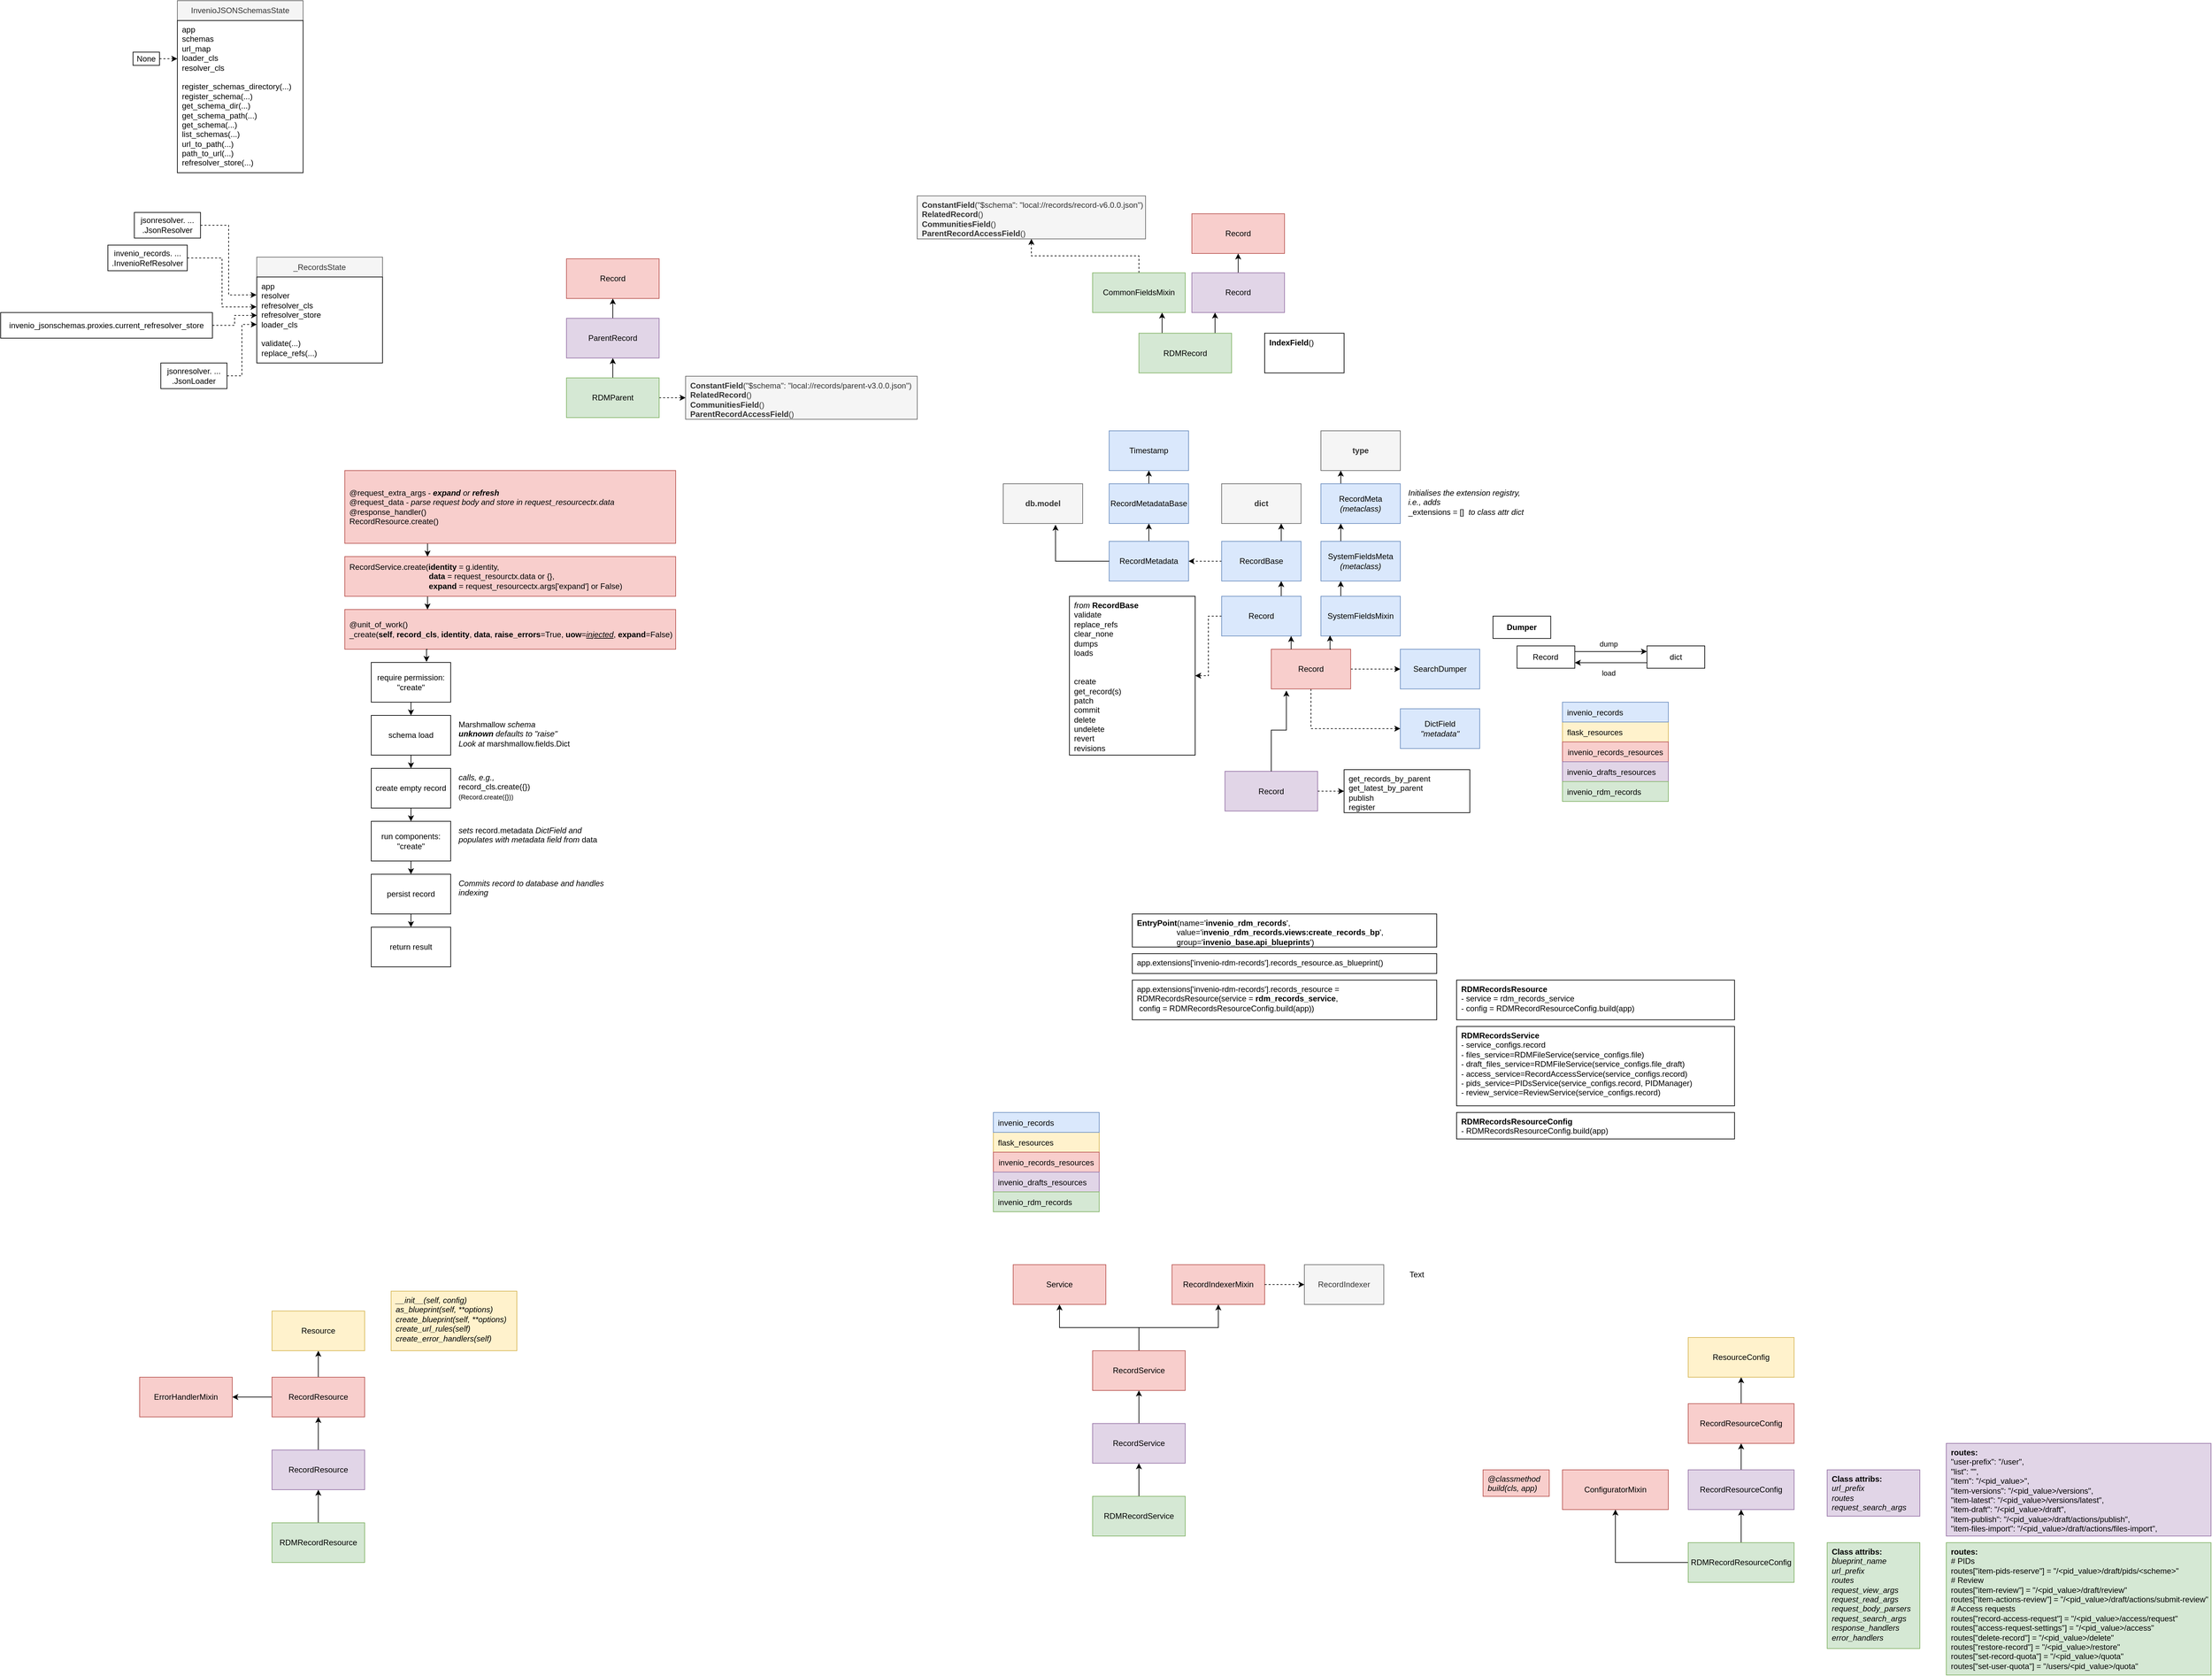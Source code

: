 <mxfile version="24.0.4" type="device">
  <diagram name="Page-1" id="ruBsqCXj2iFuVB-HsSPo">
    <mxGraphModel dx="4945" dy="3241" grid="1" gridSize="10" guides="1" tooltips="1" connect="1" arrows="1" fold="1" page="1" pageScale="1" pageWidth="1169" pageHeight="827" math="0" shadow="0">
      <root>
        <mxCell id="0" />
        <mxCell id="1" parent="0" />
        <mxCell id="KrSalvGbhymoyEG3qO1q-16" value="&lt;b&gt;EntryPoint&lt;/b&gt;(name=&#39;&lt;b&gt;invenio_rdm_records&lt;/b&gt;&#39;,&lt;div&gt;&amp;nbsp; &amp;nbsp; &amp;nbsp; &amp;nbsp; &amp;nbsp; &amp;nbsp; &amp;nbsp; &amp;nbsp; &amp;nbsp; value=&#39;i&lt;b&gt;nvenio_rdm_records.views:create_records_bp&lt;/b&gt;&#39;,&lt;/div&gt;&lt;div&gt;&amp;nbsp; &amp;nbsp; &amp;nbsp; &amp;nbsp; &amp;nbsp; &amp;nbsp; &amp;nbsp; &amp;nbsp; &amp;nbsp; group=&#39;&lt;b&gt;invenio_base.api_blueprints&lt;/b&gt;&#39;)&lt;/div&gt;" style="text;whiteSpace=wrap;html=1;strokeColor=default;spacingLeft=5;verticalAlign=top;" parent="1" vertex="1">
          <mxGeometry x="470" y="-260" width="460" height="50" as="geometry" />
        </mxCell>
        <mxCell id="KrSalvGbhymoyEG3qO1q-23" value="app.extensions[&#39;invenio-rdm-records&#39;].records_resource.as_blueprint()" style="rounded=0;whiteSpace=wrap;html=1;align=left;verticalAlign=top;spacingLeft=5;" parent="1" vertex="1">
          <mxGeometry x="470" y="-200" width="460" height="30" as="geometry" />
        </mxCell>
        <mxCell id="KrSalvGbhymoyEG3qO1q-24" value="app.extensions[&#39;invenio-rdm-records&#39;].records_resource =&lt;div&gt;RDMRecordsResource(service = &lt;b&gt;rdm_records_service&lt;/b&gt;,&lt;/div&gt;&lt;div&gt;&amp;nbsp;config =&amp;nbsp;&lt;span style=&quot;background-color: initial;&quot;&gt;RDMRecordsResourceConfig.build(app)&lt;/span&gt;&lt;span style=&quot;background-color: initial;&quot;&gt;)&lt;/span&gt;&lt;/div&gt;" style="rounded=0;whiteSpace=wrap;html=1;align=left;spacingLeft=5;verticalAlign=top;" parent="1" vertex="1">
          <mxGeometry x="470" y="-160" width="460" height="60" as="geometry" />
        </mxCell>
        <mxCell id="KrSalvGbhymoyEG3qO1q-42" value="" style="group" parent="1" vertex="1" connectable="0">
          <mxGeometry x="290" y="270" width="380" height="410" as="geometry" />
        </mxCell>
        <mxCell id="KrSalvGbhymoyEG3qO1q-32" style="edgeStyle=orthogonalEdgeStyle;rounded=0;orthogonalLoop=1;jettySize=auto;html=1;exitX=0.5;exitY=0;exitDx=0;exitDy=0;" parent="KrSalvGbhymoyEG3qO1q-42" source="KrSalvGbhymoyEG3qO1q-39" target="KrSalvGbhymoyEG3qO1q-38" edge="1">
          <mxGeometry relative="1" as="geometry" />
        </mxCell>
        <mxCell id="KrSalvGbhymoyEG3qO1q-33" style="edgeStyle=orthogonalEdgeStyle;rounded=0;orthogonalLoop=1;jettySize=auto;html=1;exitX=0.5;exitY=0;exitDx=0;exitDy=0;entryX=0.5;entryY=1;entryDx=0;entryDy=0;" parent="KrSalvGbhymoyEG3qO1q-42" source="KrSalvGbhymoyEG3qO1q-38" target="KrSalvGbhymoyEG3qO1q-37" edge="1">
          <mxGeometry relative="1" as="geometry" />
        </mxCell>
        <mxCell id="KrSalvGbhymoyEG3qO1q-35" value="Service" style="rounded=0;whiteSpace=wrap;html=1;fillColor=#f8cecc;strokeColor=#b85450;" parent="KrSalvGbhymoyEG3qO1q-42" vertex="1">
          <mxGeometry width="140" height="60" as="geometry" />
        </mxCell>
        <mxCell id="KrSalvGbhymoyEG3qO1q-40" style="edgeStyle=orthogonalEdgeStyle;rounded=0;orthogonalLoop=1;jettySize=auto;html=1;exitX=0.5;exitY=0;exitDx=0;exitDy=0;" parent="KrSalvGbhymoyEG3qO1q-42" source="KrSalvGbhymoyEG3qO1q-37" target="KrSalvGbhymoyEG3qO1q-35" edge="1">
          <mxGeometry relative="1" as="geometry" />
        </mxCell>
        <mxCell id="KrSalvGbhymoyEG3qO1q-41" style="edgeStyle=orthogonalEdgeStyle;rounded=0;orthogonalLoop=1;jettySize=auto;html=1;exitX=0.5;exitY=0;exitDx=0;exitDy=0;entryX=0.5;entryY=1;entryDx=0;entryDy=0;" parent="KrSalvGbhymoyEG3qO1q-42" source="KrSalvGbhymoyEG3qO1q-37" target="KrSalvGbhymoyEG3qO1q-31" edge="1">
          <mxGeometry relative="1" as="geometry" />
        </mxCell>
        <mxCell id="KrSalvGbhymoyEG3qO1q-37" value="RecordService" style="rounded=0;whiteSpace=wrap;html=1;fillColor=#f8cecc;strokeColor=#b85450;" parent="KrSalvGbhymoyEG3qO1q-42" vertex="1">
          <mxGeometry x="120" y="130" width="140" height="60" as="geometry" />
        </mxCell>
        <mxCell id="KrSalvGbhymoyEG3qO1q-38" value="RecordService" style="rounded=0;whiteSpace=wrap;html=1;fillColor=#e1d5e7;strokeColor=#9673a6;" parent="KrSalvGbhymoyEG3qO1q-42" vertex="1">
          <mxGeometry x="120" y="240" width="140" height="60" as="geometry" />
        </mxCell>
        <mxCell id="KrSalvGbhymoyEG3qO1q-39" value="RDMRecordService" style="rounded=0;whiteSpace=wrap;html=1;fillColor=#d5e8d4;strokeColor=#82b366;" parent="KrSalvGbhymoyEG3qO1q-42" vertex="1">
          <mxGeometry x="120" y="350" width="140" height="60" as="geometry" />
        </mxCell>
        <mxCell id="KrSalvGbhymoyEG3qO1q-31" value="RecordIndexerMixin" style="rounded=0;whiteSpace=wrap;html=1;fillColor=#f8cecc;strokeColor=#b85450;" parent="KrSalvGbhymoyEG3qO1q-42" vertex="1">
          <mxGeometry x="240" width="140" height="60" as="geometry" />
        </mxCell>
        <mxCell id="KrSalvGbhymoyEG3qO1q-43" value="&lt;b&gt;RDMRecordsService&lt;/b&gt;&lt;div&gt;&lt;div&gt;- service_configs.record&lt;/div&gt;&lt;div&gt;- files_service=RDMFileService(service_configs.file)&lt;/div&gt;&lt;div&gt;- draft_files_service=RDMFileService(service_configs.file_draft)&lt;/div&gt;&lt;div&gt;- access_service=RecordAccessService(service_configs.record)&lt;/div&gt;&lt;div&gt;- pids_service=PIDsService(service_configs.record, PIDManager)&lt;/div&gt;&lt;div&gt;- review_service=ReviewService(service_configs.record)&lt;/div&gt;&lt;/div&gt;" style="rounded=0;whiteSpace=wrap;html=1;align=left;spacingLeft=5;verticalAlign=top;" parent="1" vertex="1">
          <mxGeometry x="960" y="-90" width="420" height="120" as="geometry" />
        </mxCell>
        <mxCell id="KrSalvGbhymoyEG3qO1q-44" value="&lt;b&gt;RDMRecordsResource&lt;/b&gt;&lt;div&gt;&lt;div&gt;- service = rdm_records_service&lt;/div&gt;&lt;div&gt;- config =&amp;nbsp;RDMRecordResourceConfig.build(app)&lt;/div&gt;&lt;/div&gt;" style="rounded=0;whiteSpace=wrap;html=1;align=left;spacingLeft=5;verticalAlign=top;" parent="1" vertex="1">
          <mxGeometry x="960" y="-160" width="420" height="60" as="geometry" />
        </mxCell>
        <mxCell id="-jBN-93sKmxwoAs5CXMG-1" value="" style="group" parent="1" vertex="1" connectable="0">
          <mxGeometry x="-1030" y="340" width="340" height="380" as="geometry" />
        </mxCell>
        <mxCell id="KrSalvGbhymoyEG3qO1q-18" style="edgeStyle=orthogonalEdgeStyle;rounded=0;orthogonalLoop=1;jettySize=auto;html=1;exitX=0.5;exitY=0;exitDx=0;exitDy=0;" parent="-jBN-93sKmxwoAs5CXMG-1" source="KrSalvGbhymoyEG3qO1q-1" target="KrSalvGbhymoyEG3qO1q-3" edge="1">
          <mxGeometry relative="1" as="geometry" />
        </mxCell>
        <mxCell id="KrSalvGbhymoyEG3qO1q-19" style="edgeStyle=orthogonalEdgeStyle;rounded=0;orthogonalLoop=1;jettySize=auto;html=1;exitX=0.5;exitY=0;exitDx=0;exitDy=0;entryX=0.5;entryY=1;entryDx=0;entryDy=0;" parent="-jBN-93sKmxwoAs5CXMG-1" source="KrSalvGbhymoyEG3qO1q-3" target="KrSalvGbhymoyEG3qO1q-5" edge="1">
          <mxGeometry relative="1" as="geometry" />
        </mxCell>
        <mxCell id="KrSalvGbhymoyEG3qO1q-21" style="edgeStyle=orthogonalEdgeStyle;rounded=0;orthogonalLoop=1;jettySize=auto;html=1;exitX=0.5;exitY=0;exitDx=0;exitDy=0;entryX=0.5;entryY=1;entryDx=0;entryDy=0;" parent="-jBN-93sKmxwoAs5CXMG-1" source="KrSalvGbhymoyEG3qO1q-5" target="KrSalvGbhymoyEG3qO1q-7" edge="1">
          <mxGeometry relative="1" as="geometry" />
        </mxCell>
        <mxCell id="KrSalvGbhymoyEG3qO1q-7" value="Resource" style="rounded=0;whiteSpace=wrap;html=1;fillColor=#fff2cc;strokeColor=#d6b656;" parent="-jBN-93sKmxwoAs5CXMG-1" vertex="1">
          <mxGeometry x="200" width="140" height="60" as="geometry" />
        </mxCell>
        <mxCell id="KrSalvGbhymoyEG3qO1q-30" style="edgeStyle=orthogonalEdgeStyle;rounded=0;orthogonalLoop=1;jettySize=auto;html=1;exitX=0;exitY=0.5;exitDx=0;exitDy=0;entryX=1;entryY=0.5;entryDx=0;entryDy=0;" parent="-jBN-93sKmxwoAs5CXMG-1" source="KrSalvGbhymoyEG3qO1q-5" target="KrSalvGbhymoyEG3qO1q-8" edge="1">
          <mxGeometry relative="1" as="geometry" />
        </mxCell>
        <mxCell id="KrSalvGbhymoyEG3qO1q-5" value="RecordResource" style="rounded=0;whiteSpace=wrap;html=1;fillColor=#f8cecc;strokeColor=#b85450;" parent="-jBN-93sKmxwoAs5CXMG-1" vertex="1">
          <mxGeometry x="200" y="100" width="140" height="60" as="geometry" />
        </mxCell>
        <mxCell id="KrSalvGbhymoyEG3qO1q-3" value="RecordResource" style="rounded=0;whiteSpace=wrap;html=1;fillColor=#e1d5e7;strokeColor=#9673a6;" parent="-jBN-93sKmxwoAs5CXMG-1" vertex="1">
          <mxGeometry x="200" y="210" width="140" height="60" as="geometry" />
        </mxCell>
        <mxCell id="KrSalvGbhymoyEG3qO1q-1" value="RDMRecordResource" style="rounded=0;whiteSpace=wrap;html=1;fillColor=#d5e8d4;strokeColor=#82b366;" parent="-jBN-93sKmxwoAs5CXMG-1" vertex="1">
          <mxGeometry x="200" y="320" width="140" height="60" as="geometry" />
        </mxCell>
        <mxCell id="KrSalvGbhymoyEG3qO1q-8" value="ErrorHandlerMixin" style="rounded=0;whiteSpace=wrap;html=1;fillColor=#f8cecc;strokeColor=#b85450;" parent="-jBN-93sKmxwoAs5CXMG-1" vertex="1">
          <mxGeometry y="100" width="140" height="60" as="geometry" />
        </mxCell>
        <mxCell id="-jBN-93sKmxwoAs5CXMG-3" value="&lt;div&gt;__init__(self, config)&lt;/div&gt;as_blueprint(self, **options)&lt;div&gt;create_blueprint(self, **options)&lt;/div&gt;&lt;div&gt;create_url_rules(self)&lt;/div&gt;&lt;div&gt;create_error_handlers(self)&lt;/div&gt;&lt;div&gt;&lt;br&gt;&lt;/div&gt;" style="rounded=0;whiteSpace=wrap;html=1;align=left;verticalAlign=top;spacingLeft=5;fillColor=#fff2cc;strokeColor=#d6b656;fontStyle=2" parent="1" vertex="1">
          <mxGeometry x="-650" y="310" width="190" height="90" as="geometry" />
        </mxCell>
        <mxCell id="-jBN-93sKmxwoAs5CXMG-4" value="&lt;b&gt;RDMRecordsResourceConfig&lt;/b&gt;&lt;div&gt;-&amp;nbsp;&lt;span style=&quot;background-color: initial;&quot;&gt;RDMRecordsResourceConfig.build(app)&lt;/span&gt;&lt;/div&gt;" style="rounded=0;whiteSpace=wrap;html=1;align=left;spacingLeft=5;verticalAlign=top;" parent="1" vertex="1">
          <mxGeometry x="960" y="40" width="420" height="40" as="geometry" />
        </mxCell>
        <mxCell id="-jBN-93sKmxwoAs5CXMG-8" value="" style="group" parent="1" vertex="1" connectable="0">
          <mxGeometry x="990" y="384" width="480" height="366" as="geometry" />
        </mxCell>
        <mxCell id="KrSalvGbhymoyEG3qO1q-46" style="edgeStyle=orthogonalEdgeStyle;rounded=0;orthogonalLoop=1;jettySize=auto;html=1;exitX=0.5;exitY=0;exitDx=0;exitDy=0;" parent="-jBN-93sKmxwoAs5CXMG-8" source="KrSalvGbhymoyEG3qO1q-53" target="KrSalvGbhymoyEG3qO1q-52" edge="1">
          <mxGeometry relative="1" as="geometry" />
        </mxCell>
        <mxCell id="KrSalvGbhymoyEG3qO1q-47" style="edgeStyle=orthogonalEdgeStyle;rounded=0;orthogonalLoop=1;jettySize=auto;html=1;exitX=0.5;exitY=0;exitDx=0;exitDy=0;entryX=0.5;entryY=1;entryDx=0;entryDy=0;" parent="-jBN-93sKmxwoAs5CXMG-8" source="KrSalvGbhymoyEG3qO1q-52" target="KrSalvGbhymoyEG3qO1q-51" edge="1">
          <mxGeometry relative="1" as="geometry" />
        </mxCell>
        <mxCell id="KrSalvGbhymoyEG3qO1q-50" style="edgeStyle=orthogonalEdgeStyle;rounded=0;orthogonalLoop=1;jettySize=auto;html=1;exitX=0.5;exitY=0;exitDx=0;exitDy=0;entryX=0.5;entryY=1;entryDx=0;entryDy=0;" parent="-jBN-93sKmxwoAs5CXMG-8" source="KrSalvGbhymoyEG3qO1q-51" target="KrSalvGbhymoyEG3qO1q-54" edge="1">
          <mxGeometry relative="1" as="geometry" />
        </mxCell>
        <mxCell id="KrSalvGbhymoyEG3qO1q-51" value="RecordResourceConfig" style="rounded=0;whiteSpace=wrap;html=1;fillColor=#f8cecc;strokeColor=#b85450;container=0;" parent="-jBN-93sKmxwoAs5CXMG-8" vertex="1">
          <mxGeometry x="320" y="96" width="160" height="60" as="geometry" />
        </mxCell>
        <mxCell id="KrSalvGbhymoyEG3qO1q-52" value="RecordResourceConfig" style="rounded=0;whiteSpace=wrap;html=1;fillColor=#e1d5e7;strokeColor=#9673a6;container=0;" parent="-jBN-93sKmxwoAs5CXMG-8" vertex="1">
          <mxGeometry x="320" y="196" width="160" height="60" as="geometry" />
        </mxCell>
        <mxCell id="-jBN-93sKmxwoAs5CXMG-6" style="edgeStyle=orthogonalEdgeStyle;rounded=0;orthogonalLoop=1;jettySize=auto;html=1;exitX=0;exitY=0.5;exitDx=0;exitDy=0;entryX=0.5;entryY=1;entryDx=0;entryDy=0;" parent="-jBN-93sKmxwoAs5CXMG-8" source="KrSalvGbhymoyEG3qO1q-53" target="-jBN-93sKmxwoAs5CXMG-5" edge="1">
          <mxGeometry relative="1" as="geometry" />
        </mxCell>
        <mxCell id="KrSalvGbhymoyEG3qO1q-53" value="RDMRecordResourceConfig" style="rounded=0;whiteSpace=wrap;html=1;fillColor=#d5e8d4;strokeColor=#82b366;container=0;" parent="-jBN-93sKmxwoAs5CXMG-8" vertex="1">
          <mxGeometry x="320" y="306" width="160" height="60" as="geometry" />
        </mxCell>
        <mxCell id="KrSalvGbhymoyEG3qO1q-54" value="ResourceConfig" style="rounded=0;whiteSpace=wrap;html=1;fillColor=#fff2cc;strokeColor=#d6b656;container=0;" parent="-jBN-93sKmxwoAs5CXMG-8" vertex="1">
          <mxGeometry x="320" y="-4" width="160" height="60" as="geometry" />
        </mxCell>
        <mxCell id="-jBN-93sKmxwoAs5CXMG-5" value="ConfiguratorMixin" style="rounded=0;whiteSpace=wrap;html=1;fillColor=#f8cecc;strokeColor=#b85450;container=0;" parent="-jBN-93sKmxwoAs5CXMG-8" vertex="1">
          <mxGeometry x="130" y="196" width="160" height="60" as="geometry" />
        </mxCell>
        <mxCell id="-jBN-93sKmxwoAs5CXMG-7" value="&lt;i&gt;@classmethod&lt;/i&gt;&lt;div&gt;&lt;i&gt;build(cls, app)&lt;/i&gt;&lt;/div&gt;" style="rounded=0;whiteSpace=wrap;html=1;align=left;verticalAlign=top;spacingLeft=5;fillColor=#f8cecc;strokeColor=#b85450;" parent="-jBN-93sKmxwoAs5CXMG-8" vertex="1">
          <mxGeometry x="10" y="196" width="100" height="40" as="geometry" />
        </mxCell>
        <mxCell id="-jBN-93sKmxwoAs5CXMG-9" value="&lt;div&gt;&lt;b&gt;Class attribs:&lt;/b&gt;&lt;/div&gt;&lt;i&gt;blueprint_name&lt;/i&gt;&lt;div&gt;&lt;i&gt;url_prefix&lt;/i&gt;&lt;/div&gt;&lt;div&gt;&lt;i&gt;routes&lt;/i&gt;&lt;/div&gt;&lt;div&gt;&lt;i&gt;request_view_args&lt;/i&gt;&lt;/div&gt;&lt;div&gt;&lt;i&gt;request_read_args&lt;/i&gt;&lt;/div&gt;&lt;div&gt;&lt;i&gt;request_body_parsers&lt;/i&gt;&lt;/div&gt;&lt;div&gt;&lt;i&gt;request_search_args&lt;/i&gt;&lt;/div&gt;&lt;div&gt;&lt;i&gt;response_handlers&lt;/i&gt;&lt;/div&gt;&lt;div&gt;&lt;i&gt;error_handlers&lt;/i&gt;&lt;/div&gt;&lt;div&gt;&lt;br&gt;&lt;/div&gt;" style="rounded=0;whiteSpace=wrap;html=1;spacingLeft=5;align=left;verticalAlign=top;fillColor=#d5e8d4;strokeColor=#82b366;" parent="1" vertex="1">
          <mxGeometry x="1520" y="690" width="140" height="160" as="geometry" />
        </mxCell>
        <mxCell id="-jBN-93sKmxwoAs5CXMG-11" value="Class attribs:&lt;div&gt;&lt;span style=&quot;font-weight: normal;&quot;&gt;&lt;i&gt;url_prefix&lt;/i&gt;&lt;/span&gt;&lt;/div&gt;&lt;div&gt;&lt;span style=&quot;font-weight: normal;&quot;&gt;&lt;i&gt;routes&lt;/i&gt;&lt;/span&gt;&lt;/div&gt;&lt;div&gt;&lt;span style=&quot;font-weight: normal;&quot;&gt;&lt;i&gt;request_search_args&lt;/i&gt;&lt;/span&gt;&lt;/div&gt;&lt;div&gt;&lt;span style=&quot;font-weight: normal;&quot;&gt;&lt;i&gt;&lt;br&gt;&lt;/i&gt;&lt;/span&gt;&lt;/div&gt;" style="rounded=0;whiteSpace=wrap;html=1;fillColor=#e1d5e7;strokeColor=#9673a6;fontStyle=1;align=left;verticalAlign=top;spacingLeft=5;" parent="1" vertex="1">
          <mxGeometry x="1520" y="580" width="140" height="70" as="geometry" />
        </mxCell>
        <mxCell id="-jBN-93sKmxwoAs5CXMG-17" value="&lt;b&gt;routes:&lt;/b&gt;&lt;div&gt;&lt;div style=&quot;&quot;&gt;# PIDs&lt;/div&gt;&lt;div style=&quot;&quot;&gt;routes[&quot;item-pids-reserve&quot;] = &quot;/&amp;lt;pid_value&amp;gt;/draft/pids/&amp;lt;scheme&amp;gt;&quot;&lt;/div&gt;&lt;div style=&quot;&quot;&gt;# Review&lt;/div&gt;&lt;div style=&quot;&quot;&gt;routes[&quot;item-review&quot;] = &quot;/&amp;lt;pid_value&amp;gt;/draft/review&quot;&lt;/div&gt;&lt;div style=&quot;&quot;&gt;routes[&quot;item-actions-review&quot;] = &quot;/&amp;lt;pid_value&amp;gt;/draft/actions/submit-review&quot;&lt;/div&gt;&lt;div style=&quot;&quot;&gt;# Access requests&lt;/div&gt;&lt;div style=&quot;&quot;&gt;routes[&quot;record-access-request&quot;] = &quot;/&amp;lt;pid_value&amp;gt;/access/request&quot;&lt;/div&gt;&lt;div style=&quot;&quot;&gt;routes[&quot;access-request-settings&quot;] = &quot;/&amp;lt;pid_value&amp;gt;/access&quot;&lt;/div&gt;&lt;div style=&quot;&quot;&gt;routes[&quot;delete-record&quot;] = &quot;/&amp;lt;pid_value&amp;gt;/delete&quot;&lt;/div&gt;&lt;div style=&quot;&quot;&gt;routes[&quot;restore-record&quot;] = &quot;/&amp;lt;pid_value&amp;gt;/restore&quot;&lt;/div&gt;&lt;div style=&quot;&quot;&gt;routes[&quot;set-record-quota&quot;] = &quot;/&amp;lt;pid_value&amp;gt;/quota&quot;&lt;/div&gt;&lt;div style=&quot;&quot;&gt;routes[&quot;set-user-quota&quot;] = &quot;/users/&amp;lt;pid_value&amp;gt;/quota&quot;&lt;/div&gt;&lt;/div&gt;" style="rounded=0;whiteSpace=wrap;html=1;spacingLeft=5;align=left;verticalAlign=top;fillColor=#d5e8d4;strokeColor=#82b366;" parent="1" vertex="1">
          <mxGeometry x="1700" y="690" width="400" height="200" as="geometry" />
        </mxCell>
        <mxCell id="-jBN-93sKmxwoAs5CXMG-18" value="&lt;b&gt;routes:&lt;/b&gt;&lt;div&gt;&lt;div style=&quot;&quot;&gt;&lt;div&gt;&quot;user-prefix&quot;: &quot;/user&quot;,&lt;/div&gt;&lt;div&gt;&quot;list&quot;: &quot;&quot;,&lt;/div&gt;&lt;div&gt;&quot;item&quot;: &quot;/&amp;lt;pid_value&amp;gt;&quot;,&lt;/div&gt;&lt;div&gt;&quot;item-versions&quot;: &quot;/&amp;lt;pid_value&amp;gt;/versions&quot;,&lt;/div&gt;&lt;div&gt;&quot;item-latest&quot;: &quot;/&amp;lt;pid_value&amp;gt;/versions/latest&quot;,&lt;/div&gt;&lt;div&gt;&quot;item-draft&quot;: &quot;/&amp;lt;pid_value&amp;gt;/draft&quot;,&lt;/div&gt;&lt;div&gt;&quot;item-publish&quot;: &quot;/&amp;lt;pid_value&amp;gt;/draft/actions/publish&quot;,&lt;/div&gt;&lt;div&gt;&quot;item-files-import&quot;: &quot;/&amp;lt;pid_value&amp;gt;/draft/actions/files-import&quot;,&lt;/div&gt;&lt;/div&gt;&lt;/div&gt;" style="rounded=0;whiteSpace=wrap;html=1;spacingLeft=5;align=left;verticalAlign=top;fillColor=#e1d5e7;strokeColor=#9673a6;" parent="1" vertex="1">
          <mxGeometry x="1700" y="540" width="400" height="140" as="geometry" />
        </mxCell>
        <mxCell id="a9jqt1UH-s4TnoD5bsMO-1" value="&lt;div&gt;@unit_of_work()&lt;/div&gt;_create(&lt;b&gt;self&lt;/b&gt;, &lt;b&gt;record_cls&lt;/b&gt;, &lt;b&gt;identity&lt;/b&gt;, &lt;b&gt;data&lt;/b&gt;, &lt;b&gt;raise_errors&lt;/b&gt;=True, &lt;b&gt;uow&lt;/b&gt;=&lt;i&gt;&lt;u&gt;injected&lt;/u&gt;&lt;/i&gt;, &lt;b&gt;expand&lt;/b&gt;=False)" style="rounded=0;whiteSpace=wrap;html=1;align=left;spacingLeft=5;fillColor=#f8cecc;strokeColor=#b85450;" parent="1" vertex="1">
          <mxGeometry x="-720" y="-720" width="500" height="60" as="geometry" />
        </mxCell>
        <mxCell id="a9jqt1UH-s4TnoD5bsMO-8" style="edgeStyle=orthogonalEdgeStyle;rounded=0;orthogonalLoop=1;jettySize=auto;html=1;exitX=0.5;exitY=1;exitDx=0;exitDy=0;entryX=0.5;entryY=0;entryDx=0;entryDy=0;" parent="1" source="a9jqt1UH-s4TnoD5bsMO-2" target="a9jqt1UH-s4TnoD5bsMO-3" edge="1">
          <mxGeometry relative="1" as="geometry" />
        </mxCell>
        <mxCell id="a9jqt1UH-s4TnoD5bsMO-2" value="require permission:&lt;div&gt;&quot;create&quot;&lt;/div&gt;" style="rounded=0;whiteSpace=wrap;html=1;" parent="1" vertex="1">
          <mxGeometry x="-680" y="-640" width="120" height="60" as="geometry" />
        </mxCell>
        <mxCell id="a9jqt1UH-s4TnoD5bsMO-9" style="edgeStyle=orthogonalEdgeStyle;rounded=0;orthogonalLoop=1;jettySize=auto;html=1;exitX=0.5;exitY=1;exitDx=0;exitDy=0;entryX=0.5;entryY=0;entryDx=0;entryDy=0;" parent="1" source="a9jqt1UH-s4TnoD5bsMO-3" target="a9jqt1UH-s4TnoD5bsMO-4" edge="1">
          <mxGeometry relative="1" as="geometry" />
        </mxCell>
        <mxCell id="a9jqt1UH-s4TnoD5bsMO-3" value="schema load" style="rounded=0;whiteSpace=wrap;html=1;" parent="1" vertex="1">
          <mxGeometry x="-680" y="-560" width="120" height="60" as="geometry" />
        </mxCell>
        <mxCell id="a9jqt1UH-s4TnoD5bsMO-10" style="edgeStyle=orthogonalEdgeStyle;rounded=0;orthogonalLoop=1;jettySize=auto;html=1;exitX=0.5;exitY=1;exitDx=0;exitDy=0;entryX=0.5;entryY=0;entryDx=0;entryDy=0;" parent="1" source="a9jqt1UH-s4TnoD5bsMO-4" target="a9jqt1UH-s4TnoD5bsMO-5" edge="1">
          <mxGeometry relative="1" as="geometry" />
        </mxCell>
        <mxCell id="a9jqt1UH-s4TnoD5bsMO-4" value="create empty record" style="rounded=0;whiteSpace=wrap;html=1;" parent="1" vertex="1">
          <mxGeometry x="-680" y="-480" width="120" height="60" as="geometry" />
        </mxCell>
        <mxCell id="a9jqt1UH-s4TnoD5bsMO-11" style="edgeStyle=orthogonalEdgeStyle;rounded=0;orthogonalLoop=1;jettySize=auto;html=1;exitX=0.5;exitY=1;exitDx=0;exitDy=0;entryX=0.5;entryY=0;entryDx=0;entryDy=0;" parent="1" source="a9jqt1UH-s4TnoD5bsMO-5" target="a9jqt1UH-s4TnoD5bsMO-6" edge="1">
          <mxGeometry relative="1" as="geometry" />
        </mxCell>
        <mxCell id="a9jqt1UH-s4TnoD5bsMO-5" value="run components:&lt;div&gt;&quot;create&quot;&lt;/div&gt;" style="rounded=0;whiteSpace=wrap;html=1;" parent="1" vertex="1">
          <mxGeometry x="-680" y="-400" width="120" height="60" as="geometry" />
        </mxCell>
        <mxCell id="a9jqt1UH-s4TnoD5bsMO-12" style="edgeStyle=orthogonalEdgeStyle;rounded=0;orthogonalLoop=1;jettySize=auto;html=1;exitX=0.5;exitY=1;exitDx=0;exitDy=0;entryX=0.5;entryY=0;entryDx=0;entryDy=0;" parent="1" source="a9jqt1UH-s4TnoD5bsMO-6" target="a9jqt1UH-s4TnoD5bsMO-7" edge="1">
          <mxGeometry relative="1" as="geometry" />
        </mxCell>
        <mxCell id="a9jqt1UH-s4TnoD5bsMO-6" value="persist record" style="rounded=0;whiteSpace=wrap;html=1;" parent="1" vertex="1">
          <mxGeometry x="-680" y="-320" width="120" height="60" as="geometry" />
        </mxCell>
        <mxCell id="a9jqt1UH-s4TnoD5bsMO-7" value="return result" style="rounded=0;whiteSpace=wrap;html=1;" parent="1" vertex="1">
          <mxGeometry x="-680" y="-240" width="120" height="60" as="geometry" />
        </mxCell>
        <mxCell id="a9jqt1UH-s4TnoD5bsMO-16" value="" style="group" parent="1" vertex="1" connectable="0">
          <mxGeometry x="260" y="40" width="160" height="150" as="geometry" />
        </mxCell>
        <mxCell id="KrSalvGbhymoyEG3qO1q-14" value="flask_resources" style="group;fillColor=#fff2cc;strokeColor=#d6b656;container=0;verticalAlign=middle;align=left;spacingLeft=5;" parent="a9jqt1UH-s4TnoD5bsMO-16" vertex="1" connectable="0">
          <mxGeometry y="30" width="160" height="30" as="geometry" />
        </mxCell>
        <mxCell id="KrSalvGbhymoyEG3qO1q-26" value="invenio_records_resources" style="group;fillColor=#f8cecc;strokeColor=#b85450;container=0;verticalAlign=middle;align=left;spacingLeft=6;" parent="a9jqt1UH-s4TnoD5bsMO-16" vertex="1" connectable="0">
          <mxGeometry y="60" width="160" height="30" as="geometry" />
        </mxCell>
        <mxCell id="KrSalvGbhymoyEG3qO1q-27" value="invenio_drafts_resources" style="group;fillColor=#e1d5e7;strokeColor=#9673a6;container=0;verticalAlign=middle;align=left;spacingLeft=5;" parent="a9jqt1UH-s4TnoD5bsMO-16" vertex="1" connectable="0">
          <mxGeometry y="90" width="160" height="30" as="geometry" />
        </mxCell>
        <mxCell id="KrSalvGbhymoyEG3qO1q-28" value="invenio_rdm_records" style="group;fillColor=#d5e8d4;strokeColor=#82b366;container=0;verticalAlign=middle;align=left;spacingLeft=5;" parent="a9jqt1UH-s4TnoD5bsMO-16" vertex="1" connectable="0">
          <mxGeometry y="120" width="160" height="30" as="geometry" />
        </mxCell>
        <mxCell id="a9jqt1UH-s4TnoD5bsMO-15" value="invenio_records" style="group;fillColor=#dae8fc;strokeColor=#6c8ebf;container=0;verticalAlign=middle;align=left;spacingLeft=5;" parent="a9jqt1UH-s4TnoD5bsMO-16" vertex="1" connectable="0">
          <mxGeometry width="160" height="30" as="geometry" />
        </mxCell>
        <mxCell id="a9jqt1UH-s4TnoD5bsMO-45" value="&lt;i&gt;sets &lt;/i&gt;record.metadata &lt;i&gt;DictField and populates with metadata field from &lt;/i&gt;data" style="text;html=1;align=left;verticalAlign=top;whiteSpace=wrap;rounded=0;" parent="1" vertex="1">
          <mxGeometry x="-550" y="-400" width="230" height="50" as="geometry" />
        </mxCell>
        <mxCell id="a9jqt1UH-s4TnoD5bsMO-47" value="&lt;i&gt;calls, e.g.,&lt;/i&gt;&lt;div&gt;record_cls.create({})&lt;br&gt;&lt;div&gt;&lt;font style=&quot;font-size: 10px;&quot;&gt;(Record.create({}))&lt;/font&gt;&lt;/div&gt;&lt;/div&gt;" style="text;html=1;align=left;verticalAlign=top;whiteSpace=wrap;rounded=0;" parent="1" vertex="1">
          <mxGeometry x="-550" y="-480" width="120" height="50" as="geometry" />
        </mxCell>
        <mxCell id="8ZHFfOBYOKetvErNQKxV-10" style="edgeStyle=orthogonalEdgeStyle;rounded=0;orthogonalLoop=1;jettySize=auto;html=1;exitX=0.25;exitY=1;exitDx=0;exitDy=0;entryX=0.25;entryY=0;entryDx=0;entryDy=0;" parent="1" source="8ZHFfOBYOKetvErNQKxV-9" target="a9jqt1UH-s4TnoD5bsMO-1" edge="1">
          <mxGeometry relative="1" as="geometry" />
        </mxCell>
        <mxCell id="8ZHFfOBYOKetvErNQKxV-9" value="&lt;div&gt;&lt;span style=&quot;background-color: initial;&quot;&gt;RecordService.create(&lt;/span&gt;&lt;b style=&quot;background-color: initial;&quot;&gt;identity&amp;nbsp;&lt;/b&gt;&lt;span style=&quot;background-color: initial;&quot;&gt;= g.identity&lt;/span&gt;&lt;span style=&quot;background-color: initial;&quot;&gt;,&amp;nbsp;&lt;/span&gt;&lt;/div&gt;&lt;div&gt;&lt;b style=&quot;background-color: initial;&quot;&gt;&amp;nbsp; &amp;nbsp; &amp;nbsp; &amp;nbsp; &amp;nbsp; &amp;nbsp; &amp;nbsp; &amp;nbsp; &amp;nbsp; &amp;nbsp; &amp;nbsp; &amp;nbsp; &amp;nbsp; &amp;nbsp; &amp;nbsp; &amp;nbsp; &amp;nbsp; &amp;nbsp; data&lt;/b&gt;&lt;span style=&quot;background-color: initial;&quot;&gt;&amp;nbsp;= request_resourctx.data or {}&lt;/span&gt;&lt;span style=&quot;background-color: initial;&quot;&gt;,&lt;/span&gt;&lt;/div&gt;&lt;div&gt;&lt;span style=&quot;background-color: initial;&quot;&gt;&amp;nbsp; &amp;nbsp; &amp;nbsp; &amp;nbsp; &amp;nbsp; &amp;nbsp; &amp;nbsp; &amp;nbsp; &amp;nbsp; &amp;nbsp; &amp;nbsp; &amp;nbsp; &amp;nbsp; &amp;nbsp; &amp;nbsp; &amp;nbsp; &amp;nbsp; &amp;nbsp; &lt;/span&gt;&lt;b style=&quot;background-color: initial;&quot;&gt;expand&amp;nbsp;&lt;/b&gt;&lt;span style=&quot;background-color: initial;&quot;&gt;= request_resourcectx.args[&#39;expand&#39;] or False)&lt;/span&gt;&lt;br&gt;&lt;/div&gt;" style="rounded=0;whiteSpace=wrap;html=1;align=left;spacingLeft=5;fillColor=#f8cecc;strokeColor=#b85450;" parent="1" vertex="1">
          <mxGeometry x="-720" y="-800" width="500" height="60" as="geometry" />
        </mxCell>
        <mxCell id="8ZHFfOBYOKetvErNQKxV-13" style="edgeStyle=orthogonalEdgeStyle;rounded=0;orthogonalLoop=1;jettySize=auto;html=1;exitX=0.25;exitY=1;exitDx=0;exitDy=0;entryX=0.696;entryY=-0.014;entryDx=0;entryDy=0;entryPerimeter=0;" parent="1" source="a9jqt1UH-s4TnoD5bsMO-1" target="a9jqt1UH-s4TnoD5bsMO-2" edge="1">
          <mxGeometry relative="1" as="geometry" />
        </mxCell>
        <mxCell id="8ZHFfOBYOKetvErNQKxV-15" style="edgeStyle=orthogonalEdgeStyle;rounded=0;orthogonalLoop=1;jettySize=auto;html=1;exitX=0.25;exitY=1;exitDx=0;exitDy=0;entryX=0.25;entryY=0;entryDx=0;entryDy=0;" parent="1" source="8ZHFfOBYOKetvErNQKxV-14" target="8ZHFfOBYOKetvErNQKxV-9" edge="1">
          <mxGeometry relative="1" as="geometry" />
        </mxCell>
        <mxCell id="8ZHFfOBYOKetvErNQKxV-14" value="&lt;div&gt;&lt;div&gt;@request_extra_args - &lt;i&gt;&lt;b&gt;expand &lt;/b&gt;or&amp;nbsp;&lt;b&gt;refresh&lt;/b&gt;&lt;/i&gt;&lt;/div&gt;&lt;div&gt;@request_data - &lt;i&gt;parse request body and store in request_resourcectx.data&lt;/i&gt;&lt;/div&gt;&lt;div&gt;@response_handler()&lt;/div&gt;&lt;/div&gt;RecordResource.create()&lt;div&gt;&lt;/div&gt;" style="rounded=0;whiteSpace=wrap;html=1;align=left;spacingLeft=5;fillColor=#f8cecc;strokeColor=#b85450;" parent="1" vertex="1">
          <mxGeometry x="-720" y="-930" width="500" height="110" as="geometry" />
        </mxCell>
        <mxCell id="8ZHFfOBYOKetvErNQKxV-16" value="Marshmallow &lt;i&gt;schema&lt;/i&gt;&lt;div&gt;&lt;i&gt;&lt;b&gt;unknown&lt;/b&gt;&amp;nbsp;defaults to &quot;raise&quot;&lt;/i&gt;&lt;/div&gt;&lt;div&gt;&lt;i&gt;Look at &lt;/i&gt;marshmallow.fields.Dict&lt;/div&gt;" style="text;html=1;align=left;verticalAlign=top;whiteSpace=wrap;rounded=0;" parent="1" vertex="1">
          <mxGeometry x="-550" y="-560" width="190" height="50" as="geometry" />
        </mxCell>
        <mxCell id="8ZHFfOBYOKetvErNQKxV-18" value="&lt;i&gt;Commits record to database and handles indexing&lt;/i&gt;" style="text;html=1;align=left;verticalAlign=top;whiteSpace=wrap;rounded=0;" parent="1" vertex="1">
          <mxGeometry x="-550" y="-320" width="230" height="60" as="geometry" />
        </mxCell>
        <mxCell id="8ZHFfOBYOKetvErNQKxV-20" value="RecordIndexer" style="rounded=0;whiteSpace=wrap;html=1;fillColor=#f5f5f5;fontColor=#333333;strokeColor=#666666;" parent="1" vertex="1">
          <mxGeometry x="730" y="270" width="120" height="60" as="geometry" />
        </mxCell>
        <mxCell id="8ZHFfOBYOKetvErNQKxV-21" style="edgeStyle=orthogonalEdgeStyle;rounded=0;orthogonalLoop=1;jettySize=auto;html=1;dashed=1;" parent="1" source="KrSalvGbhymoyEG3qO1q-31" target="8ZHFfOBYOKetvErNQKxV-20" edge="1">
          <mxGeometry relative="1" as="geometry" />
        </mxCell>
        <mxCell id="8ZHFfOBYOKetvErNQKxV-22" value="Text" style="text;html=1;align=center;verticalAlign=middle;whiteSpace=wrap;rounded=0;" parent="1" vertex="1">
          <mxGeometry x="870" y="270" width="60" height="30" as="geometry" />
        </mxCell>
        <mxCell id="jWX_p4Ce5oHL8a5giEOX-15" style="edgeStyle=orthogonalEdgeStyle;rounded=0;orthogonalLoop=1;jettySize=auto;html=1;exitX=0.25;exitY=0;exitDx=0;exitDy=0;entryX=0.75;entryY=1;entryDx=0;entryDy=0;" parent="1" source="jWX_p4Ce5oHL8a5giEOX-11" target="jWX_p4Ce5oHL8a5giEOX-12" edge="1">
          <mxGeometry relative="1" as="geometry" />
        </mxCell>
        <mxCell id="jWX_p4Ce5oHL8a5giEOX-16" style="edgeStyle=orthogonalEdgeStyle;rounded=0;orthogonalLoop=1;jettySize=auto;html=1;exitX=0.75;exitY=0;exitDx=0;exitDy=0;entryX=0.25;entryY=1;entryDx=0;entryDy=0;" parent="1" source="jWX_p4Ce5oHL8a5giEOX-11" target="jWX_p4Ce5oHL8a5giEOX-13" edge="1">
          <mxGeometry relative="1" as="geometry" />
        </mxCell>
        <mxCell id="jWX_p4Ce5oHL8a5giEOX-11" value="RDMRecord" style="rounded=0;whiteSpace=wrap;html=1;fillColor=#d5e8d4;strokeColor=#82b366;" parent="1" vertex="1">
          <mxGeometry x="480" y="-1137.5" width="140" height="60" as="geometry" />
        </mxCell>
        <mxCell id="jWX_p4Ce5oHL8a5giEOX-28" style="edgeStyle=orthogonalEdgeStyle;rounded=0;orthogonalLoop=1;jettySize=auto;html=1;dashed=1;" parent="1" source="jWX_p4Ce5oHL8a5giEOX-12" target="jWX_p4Ce5oHL8a5giEOX-27" edge="1">
          <mxGeometry relative="1" as="geometry" />
        </mxCell>
        <mxCell id="jWX_p4Ce5oHL8a5giEOX-12" value="CommonFieldsMixin" style="rounded=0;whiteSpace=wrap;html=1;fillColor=#d5e8d4;strokeColor=#82b366;" parent="1" vertex="1">
          <mxGeometry x="410" y="-1228.75" width="140" height="60" as="geometry" />
        </mxCell>
        <mxCell id="jWX_p4Ce5oHL8a5giEOX-17" style="edgeStyle=orthogonalEdgeStyle;rounded=0;orthogonalLoop=1;jettySize=auto;html=1;exitX=0.5;exitY=0;exitDx=0;exitDy=0;entryX=0.5;entryY=1;entryDx=0;entryDy=0;" parent="1" source="jWX_p4Ce5oHL8a5giEOX-13" target="jWX_p4Ce5oHL8a5giEOX-14" edge="1">
          <mxGeometry relative="1" as="geometry" />
        </mxCell>
        <mxCell id="jWX_p4Ce5oHL8a5giEOX-13" value="Record" style="rounded=0;whiteSpace=wrap;html=1;fillColor=#e1d5e7;strokeColor=#9673a6;" parent="1" vertex="1">
          <mxGeometry x="560" y="-1228.75" width="140" height="60" as="geometry" />
        </mxCell>
        <mxCell id="jWX_p4Ce5oHL8a5giEOX-14" value="Record" style="rounded=0;whiteSpace=wrap;html=1;fillColor=#f8cecc;strokeColor=#b85450;" parent="1" vertex="1">
          <mxGeometry x="560" y="-1318" width="140" height="60" as="geometry" />
        </mxCell>
        <mxCell id="jWX_p4Ce5oHL8a5giEOX-18" value="&lt;b&gt;IndexField&lt;/b&gt;()&lt;div&gt;&lt;br&gt;&lt;/div&gt;" style="rounded=0;whiteSpace=wrap;html=1;align=left;verticalAlign=top;spacingLeft=5;" parent="1" vertex="1">
          <mxGeometry x="670" y="-1137.5" width="120" height="60" as="geometry" />
        </mxCell>
        <mxCell id="jWX_p4Ce5oHL8a5giEOX-25" value="" style="group" parent="1" vertex="1" connectable="0">
          <mxGeometry x="275" y="-990" width="1060" height="577" as="geometry" />
        </mxCell>
        <mxCell id="8ZHFfOBYOKetvErNQKxV-30" value="" style="group" parent="jWX_p4Ce5oHL8a5giEOX-25" vertex="1" connectable="0">
          <mxGeometry x="740" y="280" width="320" height="90" as="geometry" />
        </mxCell>
        <mxCell id="8ZHFfOBYOKetvErNQKxV-25" style="edgeStyle=orthogonalEdgeStyle;rounded=0;orthogonalLoop=1;jettySize=auto;html=1;exitX=1;exitY=0.25;exitDx=0;exitDy=0;entryX=0;entryY=0.25;entryDx=0;entryDy=0;" parent="8ZHFfOBYOKetvErNQKxV-30" source="8ZHFfOBYOKetvErNQKxV-23" target="8ZHFfOBYOKetvErNQKxV-24" edge="1">
          <mxGeometry relative="1" as="geometry" />
        </mxCell>
        <mxCell id="8ZHFfOBYOKetvErNQKxV-23" value="Record" style="rounded=0;whiteSpace=wrap;html=1;" parent="8ZHFfOBYOKetvErNQKxV-30" vertex="1">
          <mxGeometry x="36.364" y="45" width="87.273" height="33.75" as="geometry" />
        </mxCell>
        <mxCell id="8ZHFfOBYOKetvErNQKxV-28" style="edgeStyle=orthogonalEdgeStyle;rounded=0;orthogonalLoop=1;jettySize=auto;html=1;exitX=0;exitY=0.75;exitDx=0;exitDy=0;entryX=1;entryY=0.75;entryDx=0;entryDy=0;" parent="8ZHFfOBYOKetvErNQKxV-30" source="8ZHFfOBYOKetvErNQKxV-24" target="8ZHFfOBYOKetvErNQKxV-23" edge="1">
          <mxGeometry relative="1" as="geometry" />
        </mxCell>
        <mxCell id="8ZHFfOBYOKetvErNQKxV-24" value="dict" style="rounded=0;whiteSpace=wrap;html=1;" parent="8ZHFfOBYOKetvErNQKxV-30" vertex="1">
          <mxGeometry x="232.727" y="45" width="87.273" height="33.75" as="geometry" />
        </mxCell>
        <mxCell id="8ZHFfOBYOKetvErNQKxV-26" value="&lt;font style=&quot;font-size: 11px;&quot;&gt;dump&lt;/font&gt;" style="text;html=1;align=center;verticalAlign=bottom;whiteSpace=wrap;rounded=0;fontSize=9;" parent="8ZHFfOBYOKetvErNQKxV-30" vertex="1">
          <mxGeometry x="152.727" y="33.75" width="43.636" height="16.875" as="geometry" />
        </mxCell>
        <mxCell id="8ZHFfOBYOKetvErNQKxV-27" value="&lt;font style=&quot;font-size: 11px;&quot;&gt;load&lt;/font&gt;" style="text;html=1;align=center;verticalAlign=top;whiteSpace=wrap;rounded=0;fontSize=9;" parent="8ZHFfOBYOKetvErNQKxV-30" vertex="1">
          <mxGeometry x="152.727" y="73.125" width="43.636" height="16.875" as="geometry" />
        </mxCell>
        <mxCell id="8ZHFfOBYOKetvErNQKxV-29" value="&lt;b&gt;Dumper&lt;/b&gt;" style="rounded=0;whiteSpace=wrap;html=1;" parent="8ZHFfOBYOKetvErNQKxV-30" vertex="1">
          <mxGeometry width="87.273" height="33.75" as="geometry" />
        </mxCell>
        <mxCell id="a9jqt1UH-s4TnoD5bsMO-36" style="edgeStyle=orthogonalEdgeStyle;rounded=0;orthogonalLoop=1;jettySize=auto;html=1;exitX=0.5;exitY=0;exitDx=0;exitDy=0;entryX=0.5;entryY=1;entryDx=0;entryDy=0;" parent="jWX_p4Ce5oHL8a5giEOX-25" source="a9jqt1UH-s4TnoD5bsMO-23" target="a9jqt1UH-s4TnoD5bsMO-33" edge="1">
          <mxGeometry relative="1" as="geometry" />
        </mxCell>
        <mxCell id="a9jqt1UH-s4TnoD5bsMO-23" value="RecordMetadata" style="rounded=0;whiteSpace=wrap;html=1;fillColor=#dae8fc;strokeColor=#6c8ebf;" parent="jWX_p4Ce5oHL8a5giEOX-25" vertex="1">
          <mxGeometry x="160" y="167" width="120" height="60" as="geometry" />
        </mxCell>
        <mxCell id="a9jqt1UH-s4TnoD5bsMO-24" value="" style="edgeStyle=orthogonalEdgeStyle;rounded=0;orthogonalLoop=1;jettySize=auto;html=1;dashed=1;" parent="jWX_p4Ce5oHL8a5giEOX-25" source="a9jqt1UH-s4TnoD5bsMO-19" target="a9jqt1UH-s4TnoD5bsMO-23" edge="1">
          <mxGeometry relative="1" as="geometry" />
        </mxCell>
        <mxCell id="a9jqt1UH-s4TnoD5bsMO-43" style="edgeStyle=orthogonalEdgeStyle;rounded=0;orthogonalLoop=1;jettySize=auto;html=1;exitX=0.5;exitY=1;exitDx=0;exitDy=0;entryX=0;entryY=0.5;entryDx=0;entryDy=0;dashed=1;" parent="jWX_p4Ce5oHL8a5giEOX-25" source="a9jqt1UH-s4TnoD5bsMO-14" target="a9jqt1UH-s4TnoD5bsMO-39" edge="1">
          <mxGeometry relative="1" as="geometry" />
        </mxCell>
        <mxCell id="a9jqt1UH-s4TnoD5bsMO-44" style="edgeStyle=orthogonalEdgeStyle;rounded=0;orthogonalLoop=1;jettySize=auto;html=1;exitX=1;exitY=0.5;exitDx=0;exitDy=0;dashed=1;" parent="jWX_p4Ce5oHL8a5giEOX-25" source="a9jqt1UH-s4TnoD5bsMO-14" target="a9jqt1UH-s4TnoD5bsMO-42" edge="1">
          <mxGeometry relative="1" as="geometry" />
        </mxCell>
        <mxCell id="a9jqt1UH-s4TnoD5bsMO-14" value="Record" style="rounded=0;whiteSpace=wrap;html=1;fillColor=#f8cecc;strokeColor=#b85450;" parent="jWX_p4Ce5oHL8a5giEOX-25" vertex="1">
          <mxGeometry x="405" y="330" width="120" height="60" as="geometry" />
        </mxCell>
        <mxCell id="a9jqt1UH-s4TnoD5bsMO-30" style="edgeStyle=orthogonalEdgeStyle;rounded=0;orthogonalLoop=1;jettySize=auto;html=1;exitX=0.75;exitY=0;exitDx=0;exitDy=0;entryX=0.75;entryY=1;entryDx=0;entryDy=0;" parent="jWX_p4Ce5oHL8a5giEOX-25" source="a9jqt1UH-s4TnoD5bsMO-17" target="a9jqt1UH-s4TnoD5bsMO-19" edge="1">
          <mxGeometry relative="1" as="geometry" />
        </mxCell>
        <mxCell id="jWX_p4Ce5oHL8a5giEOX-20" style="edgeStyle=orthogonalEdgeStyle;rounded=0;orthogonalLoop=1;jettySize=auto;html=1;exitX=0;exitY=0.5;exitDx=0;exitDy=0;dashed=1;" parent="jWX_p4Ce5oHL8a5giEOX-25" source="a9jqt1UH-s4TnoD5bsMO-17" target="jWX_p4Ce5oHL8a5giEOX-19" edge="1">
          <mxGeometry relative="1" as="geometry" />
        </mxCell>
        <mxCell id="a9jqt1UH-s4TnoD5bsMO-17" value="Record" style="rounded=0;whiteSpace=wrap;html=1;fillColor=#dae8fc;strokeColor=#6c8ebf;" parent="jWX_p4Ce5oHL8a5giEOX-25" vertex="1">
          <mxGeometry x="330" y="250" width="120" height="60" as="geometry" />
        </mxCell>
        <mxCell id="a9jqt1UH-s4TnoD5bsMO-29" style="edgeStyle=orthogonalEdgeStyle;rounded=0;orthogonalLoop=1;jettySize=auto;html=1;exitX=0.25;exitY=0;exitDx=0;exitDy=0;entryX=0.25;entryY=1;entryDx=0;entryDy=0;" parent="jWX_p4Ce5oHL8a5giEOX-25" source="a9jqt1UH-s4TnoD5bsMO-18" target="a9jqt1UH-s4TnoD5bsMO-21" edge="1">
          <mxGeometry relative="1" as="geometry" />
        </mxCell>
        <mxCell id="a9jqt1UH-s4TnoD5bsMO-18" value="SystemFieldsMixin" style="rounded=0;whiteSpace=wrap;html=1;fillColor=#dae8fc;strokeColor=#6c8ebf;" parent="jWX_p4Ce5oHL8a5giEOX-25" vertex="1">
          <mxGeometry x="480" y="250" width="120" height="60" as="geometry" />
        </mxCell>
        <mxCell id="a9jqt1UH-s4TnoD5bsMO-31" style="edgeStyle=orthogonalEdgeStyle;rounded=0;orthogonalLoop=1;jettySize=auto;html=1;exitX=0.75;exitY=0;exitDx=0;exitDy=0;entryX=0.75;entryY=1;entryDx=0;entryDy=0;" parent="jWX_p4Ce5oHL8a5giEOX-25" source="a9jqt1UH-s4TnoD5bsMO-19" target="a9jqt1UH-s4TnoD5bsMO-20" edge="1">
          <mxGeometry relative="1" as="geometry" />
        </mxCell>
        <mxCell id="a9jqt1UH-s4TnoD5bsMO-19" value="RecordBase" style="rounded=0;whiteSpace=wrap;html=1;fillColor=#dae8fc;strokeColor=#6c8ebf;" parent="jWX_p4Ce5oHL8a5giEOX-25" vertex="1">
          <mxGeometry x="330" y="167" width="120" height="60" as="geometry" />
        </mxCell>
        <mxCell id="a9jqt1UH-s4TnoD5bsMO-20" value="&lt;b&gt;dict&lt;/b&gt;" style="rounded=0;whiteSpace=wrap;html=1;fillColor=#f5f5f5;strokeColor=#666666;fontColor=#333333;" parent="jWX_p4Ce5oHL8a5giEOX-25" vertex="1">
          <mxGeometry x="330" y="80" width="120" height="60" as="geometry" />
        </mxCell>
        <mxCell id="8ZHFfOBYOKetvErNQKxV-2" style="edgeStyle=orthogonalEdgeStyle;rounded=0;orthogonalLoop=1;jettySize=auto;html=1;exitX=0.25;exitY=0;exitDx=0;exitDy=0;entryX=0.25;entryY=1;entryDx=0;entryDy=0;" parent="jWX_p4Ce5oHL8a5giEOX-25" source="a9jqt1UH-s4TnoD5bsMO-21" target="8ZHFfOBYOKetvErNQKxV-1" edge="1">
          <mxGeometry relative="1" as="geometry" />
        </mxCell>
        <mxCell id="a9jqt1UH-s4TnoD5bsMO-21" value="SystemFieldsMeta&lt;div&gt;&lt;i&gt;(metaclass)&lt;/i&gt;&lt;/div&gt;" style="rounded=0;whiteSpace=wrap;html=1;fillColor=#dae8fc;strokeColor=#6c8ebf;" parent="jWX_p4Ce5oHL8a5giEOX-25" vertex="1">
          <mxGeometry x="480" y="167" width="120" height="60" as="geometry" />
        </mxCell>
        <mxCell id="a9jqt1UH-s4TnoD5bsMO-27" style="edgeStyle=orthogonalEdgeStyle;rounded=0;orthogonalLoop=1;jettySize=auto;html=1;exitX=0.25;exitY=0;exitDx=0;exitDy=0;entryX=0.875;entryY=1;entryDx=0;entryDy=0;entryPerimeter=0;" parent="jWX_p4Ce5oHL8a5giEOX-25" source="a9jqt1UH-s4TnoD5bsMO-14" target="a9jqt1UH-s4TnoD5bsMO-17" edge="1">
          <mxGeometry relative="1" as="geometry" />
        </mxCell>
        <mxCell id="a9jqt1UH-s4TnoD5bsMO-28" style="edgeStyle=orthogonalEdgeStyle;rounded=0;orthogonalLoop=1;jettySize=auto;html=1;exitX=0.75;exitY=0;exitDx=0;exitDy=0;entryX=0.115;entryY=0.986;entryDx=0;entryDy=0;entryPerimeter=0;" parent="jWX_p4Ce5oHL8a5giEOX-25" source="a9jqt1UH-s4TnoD5bsMO-14" target="a9jqt1UH-s4TnoD5bsMO-18" edge="1">
          <mxGeometry relative="1" as="geometry" />
        </mxCell>
        <mxCell id="a9jqt1UH-s4TnoD5bsMO-32" value="&lt;b&gt;db.model&lt;/b&gt;" style="rounded=0;whiteSpace=wrap;html=1;fillColor=#f5f5f5;fontColor=#333333;strokeColor=#666666;" parent="jWX_p4Ce5oHL8a5giEOX-25" vertex="1">
          <mxGeometry y="80" width="120" height="60" as="geometry" />
        </mxCell>
        <mxCell id="a9jqt1UH-s4TnoD5bsMO-38" style="edgeStyle=orthogonalEdgeStyle;rounded=0;orthogonalLoop=1;jettySize=auto;html=1;entryX=0.5;entryY=1;entryDx=0;entryDy=0;" parent="jWX_p4Ce5oHL8a5giEOX-25" source="a9jqt1UH-s4TnoD5bsMO-33" target="a9jqt1UH-s4TnoD5bsMO-37" edge="1">
          <mxGeometry relative="1" as="geometry" />
        </mxCell>
        <mxCell id="a9jqt1UH-s4TnoD5bsMO-33" value="RecordMetadataBase" style="rounded=0;whiteSpace=wrap;html=1;fillColor=#dae8fc;strokeColor=#6c8ebf;" parent="jWX_p4Ce5oHL8a5giEOX-25" vertex="1">
          <mxGeometry x="160" y="80" width="120" height="60" as="geometry" />
        </mxCell>
        <mxCell id="a9jqt1UH-s4TnoD5bsMO-34" style="edgeStyle=orthogonalEdgeStyle;rounded=0;orthogonalLoop=1;jettySize=auto;html=1;exitX=0;exitY=0.5;exitDx=0;exitDy=0;entryX=0.658;entryY=1.031;entryDx=0;entryDy=0;entryPerimeter=0;" parent="jWX_p4Ce5oHL8a5giEOX-25" source="a9jqt1UH-s4TnoD5bsMO-23" target="a9jqt1UH-s4TnoD5bsMO-32" edge="1">
          <mxGeometry relative="1" as="geometry" />
        </mxCell>
        <mxCell id="a9jqt1UH-s4TnoD5bsMO-37" value="Timestamp" style="rounded=0;whiteSpace=wrap;html=1;fillColor=#dae8fc;strokeColor=#6c8ebf;" parent="jWX_p4Ce5oHL8a5giEOX-25" vertex="1">
          <mxGeometry x="160" width="120" height="60" as="geometry" />
        </mxCell>
        <mxCell id="a9jqt1UH-s4TnoD5bsMO-39" value="DictField&lt;div&gt;&lt;i&gt;&quot;metadata&quot;&lt;/i&gt;&lt;/div&gt;" style="rounded=0;whiteSpace=wrap;html=1;fillColor=#dae8fc;strokeColor=#6c8ebf;" parent="jWX_p4Ce5oHL8a5giEOX-25" vertex="1">
          <mxGeometry x="600" y="420" width="120" height="60" as="geometry" />
        </mxCell>
        <mxCell id="a9jqt1UH-s4TnoD5bsMO-42" value="SearchDumper" style="rounded=0;whiteSpace=wrap;html=1;fillColor=#dae8fc;strokeColor=#6c8ebf;" parent="jWX_p4Ce5oHL8a5giEOX-25" vertex="1">
          <mxGeometry x="600" y="330" width="120" height="60" as="geometry" />
        </mxCell>
        <mxCell id="8ZHFfOBYOKetvErNQKxV-5" style="edgeStyle=orthogonalEdgeStyle;rounded=0;orthogonalLoop=1;jettySize=auto;html=1;exitX=0.25;exitY=0;exitDx=0;exitDy=0;entryX=0.25;entryY=1;entryDx=0;entryDy=0;" parent="jWX_p4Ce5oHL8a5giEOX-25" source="8ZHFfOBYOKetvErNQKxV-1" target="8ZHFfOBYOKetvErNQKxV-3" edge="1">
          <mxGeometry relative="1" as="geometry" />
        </mxCell>
        <mxCell id="8ZHFfOBYOKetvErNQKxV-1" value="RecordMeta&lt;div&gt;&lt;i&gt;(metaclass)&lt;/i&gt;&lt;/div&gt;" style="rounded=0;whiteSpace=wrap;html=1;fillColor=#dae8fc;strokeColor=#6c8ebf;" parent="jWX_p4Ce5oHL8a5giEOX-25" vertex="1">
          <mxGeometry x="480" y="80" width="120" height="60" as="geometry" />
        </mxCell>
        <mxCell id="8ZHFfOBYOKetvErNQKxV-3" value="&lt;b&gt;type&lt;/b&gt;" style="rounded=0;whiteSpace=wrap;html=1;fillColor=#f5f5f5;strokeColor=#666666;fontColor=#333333;" parent="jWX_p4Ce5oHL8a5giEOX-25" vertex="1">
          <mxGeometry x="480" width="120" height="60" as="geometry" />
        </mxCell>
        <mxCell id="8ZHFfOBYOKetvErNQKxV-6" value="&lt;div&gt;&lt;i style=&quot;background-color: initial;&quot;&gt;Initialises the extension registry, i.e.,&amp;nbsp;&lt;/i&gt;&lt;i style=&quot;background-color: initial;&quot;&gt;adds&amp;nbsp;&lt;/i&gt;&lt;br&gt;&lt;/div&gt;&lt;div style=&quot;&quot;&gt;&lt;span style=&quot;background-color: initial;&quot;&gt;_extensions = []&amp;nbsp;&amp;nbsp;&lt;/span&gt;&lt;i style=&quot;background-color: initial;&quot;&gt;to class attr dict&lt;/i&gt;&lt;/div&gt;" style="text;html=1;align=left;verticalAlign=top;whiteSpace=wrap;rounded=0;" parent="jWX_p4Ce5oHL8a5giEOX-25" vertex="1">
          <mxGeometry x="610" y="80" width="190" height="60" as="geometry" />
        </mxCell>
        <mxCell id="jWX_p4Ce5oHL8a5giEOX-19" value="&lt;div&gt;&lt;i&gt;from &lt;/i&gt;&lt;b&gt;RecordBase&lt;/b&gt;&lt;/div&gt;&lt;div&gt;validate&lt;/div&gt;&lt;div&gt;replace_refs&lt;/div&gt;&lt;div&gt;clear_none&lt;/div&gt;&lt;div&gt;dumps&lt;/div&gt;&lt;div&gt;loads&lt;/div&gt;&lt;div&gt;&lt;br&gt;&lt;/div&gt;&lt;div&gt;&lt;br&gt;&lt;/div&gt;create&lt;div&gt;get_record(s)&lt;/div&gt;&lt;div&gt;patch&lt;/div&gt;&lt;div&gt;commit&lt;/div&gt;&lt;div&gt;delete&lt;/div&gt;&lt;div&gt;undelete&lt;/div&gt;&lt;div&gt;revert&lt;/div&gt;&lt;div&gt;revisions&lt;/div&gt;&lt;div&gt;&lt;br&gt;&lt;/div&gt;" style="rounded=0;whiteSpace=wrap;html=1;align=left;verticalAlign=top;spacingLeft=5;" parent="jWX_p4Ce5oHL8a5giEOX-25" vertex="1">
          <mxGeometry x="100" y="250" width="190" height="240" as="geometry" />
        </mxCell>
        <mxCell id="jWX_p4Ce5oHL8a5giEOX-23" style="edgeStyle=orthogonalEdgeStyle;rounded=0;orthogonalLoop=1;jettySize=auto;html=1;exitX=1;exitY=0.5;exitDx=0;exitDy=0;entryX=0;entryY=0.5;entryDx=0;entryDy=0;dashed=1;" parent="jWX_p4Ce5oHL8a5giEOX-25" source="jWX_p4Ce5oHL8a5giEOX-21" target="jWX_p4Ce5oHL8a5giEOX-22" edge="1">
          <mxGeometry relative="1" as="geometry" />
        </mxCell>
        <mxCell id="jWX_p4Ce5oHL8a5giEOX-21" value="Record" style="rounded=0;whiteSpace=wrap;html=1;fillColor=#e1d5e7;strokeColor=#9673a6;" parent="jWX_p4Ce5oHL8a5giEOX-25" vertex="1">
          <mxGeometry x="335" y="514.5" width="140" height="60" as="geometry" />
        </mxCell>
        <mxCell id="jWX_p4Ce5oHL8a5giEOX-22" value="&lt;div&gt;get_records_by_parent&lt;/div&gt;&lt;div&gt;get_latest_by_parent&lt;/div&gt;&lt;div&gt;publish&lt;/div&gt;&lt;div&gt;register&lt;/div&gt;&lt;div&gt;&lt;br&gt;&lt;/div&gt;" style="rounded=0;whiteSpace=wrap;html=1;align=left;verticalAlign=top;spacingLeft=5;" parent="jWX_p4Ce5oHL8a5giEOX-25" vertex="1">
          <mxGeometry x="515" y="512" width="190" height="65" as="geometry" />
        </mxCell>
        <mxCell id="jWX_p4Ce5oHL8a5giEOX-24" style="edgeStyle=orthogonalEdgeStyle;rounded=0;orthogonalLoop=1;jettySize=auto;html=1;exitX=0.5;exitY=0;exitDx=0;exitDy=0;entryX=0.19;entryY=1.042;entryDx=0;entryDy=0;entryPerimeter=0;" parent="jWX_p4Ce5oHL8a5giEOX-25" source="jWX_p4Ce5oHL8a5giEOX-21" target="a9jqt1UH-s4TnoD5bsMO-14" edge="1">
          <mxGeometry relative="1" as="geometry" />
        </mxCell>
        <mxCell id="1D5lTpskcJR22ib9UVFC-1" value="" style="group" vertex="1" connectable="0" parent="jWX_p4Ce5oHL8a5giEOX-25">
          <mxGeometry x="845" y="410" width="160" height="150" as="geometry" />
        </mxCell>
        <mxCell id="1D5lTpskcJR22ib9UVFC-2" value="flask_resources" style="group;fillColor=#fff2cc;strokeColor=#d6b656;container=0;verticalAlign=middle;align=left;spacingLeft=5;" vertex="1" connectable="0" parent="1D5lTpskcJR22ib9UVFC-1">
          <mxGeometry y="30" width="160" height="30" as="geometry" />
        </mxCell>
        <mxCell id="1D5lTpskcJR22ib9UVFC-3" value="invenio_records_resources" style="group;fillColor=#f8cecc;strokeColor=#b85450;container=0;verticalAlign=middle;align=left;spacingLeft=6;" vertex="1" connectable="0" parent="1D5lTpskcJR22ib9UVFC-1">
          <mxGeometry y="60" width="160" height="30" as="geometry" />
        </mxCell>
        <mxCell id="1D5lTpskcJR22ib9UVFC-4" value="invenio_drafts_resources" style="group;fillColor=#e1d5e7;strokeColor=#9673a6;container=0;verticalAlign=middle;align=left;spacingLeft=5;" vertex="1" connectable="0" parent="1D5lTpskcJR22ib9UVFC-1">
          <mxGeometry y="90" width="160" height="30" as="geometry" />
        </mxCell>
        <mxCell id="1D5lTpskcJR22ib9UVFC-5" value="invenio_rdm_records" style="group;fillColor=#d5e8d4;strokeColor=#82b366;container=0;verticalAlign=middle;align=left;spacingLeft=5;" vertex="1" connectable="0" parent="1D5lTpskcJR22ib9UVFC-1">
          <mxGeometry y="120" width="160" height="30" as="geometry" />
        </mxCell>
        <mxCell id="1D5lTpskcJR22ib9UVFC-6" value="invenio_records" style="group;fillColor=#dae8fc;strokeColor=#6c8ebf;container=0;verticalAlign=middle;align=left;spacingLeft=5;" vertex="1" connectable="0" parent="1D5lTpskcJR22ib9UVFC-1">
          <mxGeometry width="160" height="30" as="geometry" />
        </mxCell>
        <mxCell id="jWX_p4Ce5oHL8a5giEOX-27" value="&lt;b&gt;ConstantField&lt;/b&gt;(&quot;$schema&quot;: &quot;local://records/record-v6.0.0.json&quot;)&lt;div&gt;&lt;b&gt;RelatedRecord&lt;/b&gt;()&lt;/div&gt;&lt;div&gt;&lt;b&gt;CommunitiesField&lt;/b&gt;()&lt;/div&gt;&lt;div&gt;&lt;b&gt;ParentRecordAccessField&lt;/b&gt;()&lt;/div&gt;" style="rounded=0;whiteSpace=wrap;html=1;fillColor=#f5f5f5;fontColor=#333333;strokeColor=#666666;align=left;verticalAlign=top;spacingLeft=5;" parent="1" vertex="1">
          <mxGeometry x="145" y="-1345" width="345" height="65" as="geometry" />
        </mxCell>
        <mxCell id="jWX_p4Ce5oHL8a5giEOX-30" value="" style="group" parent="1" vertex="1" connectable="0">
          <mxGeometry x="-385" y="-1250" width="530" height="242.5" as="geometry" />
        </mxCell>
        <mxCell id="jWX_p4Ce5oHL8a5giEOX-4" style="edgeStyle=orthogonalEdgeStyle;rounded=0;orthogonalLoop=1;jettySize=auto;html=1;exitX=0.5;exitY=0;exitDx=0;exitDy=0;" parent="jWX_p4Ce5oHL8a5giEOX-30" source="jWX_p4Ce5oHL8a5giEOX-1" target="jWX_p4Ce5oHL8a5giEOX-2" edge="1">
          <mxGeometry relative="1" as="geometry" />
        </mxCell>
        <mxCell id="jWX_p4Ce5oHL8a5giEOX-7" style="edgeStyle=orthogonalEdgeStyle;rounded=0;orthogonalLoop=1;jettySize=auto;html=1;exitX=1;exitY=0.5;exitDx=0;exitDy=0;entryX=0;entryY=0.5;entryDx=0;entryDy=0;dashed=1;" parent="jWX_p4Ce5oHL8a5giEOX-30" source="jWX_p4Ce5oHL8a5giEOX-1" target="jWX_p4Ce5oHL8a5giEOX-6" edge="1">
          <mxGeometry relative="1" as="geometry" />
        </mxCell>
        <mxCell id="jWX_p4Ce5oHL8a5giEOX-1" value="RDMParent" style="rounded=0;whiteSpace=wrap;html=1;fillColor=#d5e8d4;strokeColor=#82b366;" parent="jWX_p4Ce5oHL8a5giEOX-30" vertex="1">
          <mxGeometry y="180" width="140" height="60" as="geometry" />
        </mxCell>
        <mxCell id="jWX_p4Ce5oHL8a5giEOX-5" style="edgeStyle=orthogonalEdgeStyle;rounded=0;orthogonalLoop=1;jettySize=auto;html=1;exitX=0.5;exitY=0;exitDx=0;exitDy=0;entryX=0.5;entryY=1;entryDx=0;entryDy=0;" parent="jWX_p4Ce5oHL8a5giEOX-30" source="jWX_p4Ce5oHL8a5giEOX-2" target="jWX_p4Ce5oHL8a5giEOX-3" edge="1">
          <mxGeometry relative="1" as="geometry" />
        </mxCell>
        <mxCell id="jWX_p4Ce5oHL8a5giEOX-2" value="ParentRecord" style="rounded=0;whiteSpace=wrap;html=1;fillColor=#e1d5e7;strokeColor=#9673a6;" parent="jWX_p4Ce5oHL8a5giEOX-30" vertex="1">
          <mxGeometry y="90" width="140" height="60" as="geometry" />
        </mxCell>
        <mxCell id="jWX_p4Ce5oHL8a5giEOX-3" value="Record" style="rounded=0;whiteSpace=wrap;html=1;fillColor=#f8cecc;strokeColor=#b85450;" parent="jWX_p4Ce5oHL8a5giEOX-30" vertex="1">
          <mxGeometry width="140" height="60" as="geometry" />
        </mxCell>
        <mxCell id="jWX_p4Ce5oHL8a5giEOX-6" value="&lt;b&gt;ConstantField&lt;/b&gt;(&quot;$schema&quot;: &quot;local://records/parent-v3.0.0.json&quot;)&lt;div&gt;&lt;b&gt;RelatedRecord&lt;/b&gt;()&lt;/div&gt;&lt;div&gt;&lt;b&gt;CommunitiesField&lt;/b&gt;()&lt;/div&gt;&lt;div&gt;&lt;b&gt;ParentRecordAccessField&lt;/b&gt;()&lt;/div&gt;" style="rounded=0;whiteSpace=wrap;html=1;fillColor=#f5f5f5;fontColor=#333333;strokeColor=#666666;align=left;verticalAlign=top;spacingLeft=5;" parent="jWX_p4Ce5oHL8a5giEOX-30" vertex="1">
          <mxGeometry x="180" y="177.5" width="350" height="65" as="geometry" />
        </mxCell>
        <mxCell id="RKnR1DbJPD9GvvOCiceW-23" value="" style="group" parent="1" vertex="1" connectable="0">
          <mxGeometry x="-1040" y="-1640" width="257" height="260" as="geometry" />
        </mxCell>
        <mxCell id="RKnR1DbJPD9GvvOCiceW-6" value="" style="group" parent="RKnR1DbJPD9GvvOCiceW-23" vertex="1" connectable="0">
          <mxGeometry x="67" width="190" height="260" as="geometry" />
        </mxCell>
        <mxCell id="RKnR1DbJPD9GvvOCiceW-4" value="InvenioJSONSchemasState" style="rounded=0;whiteSpace=wrap;html=1;fillColor=#f5f5f5;fontColor=#333333;strokeColor=#666666;" parent="RKnR1DbJPD9GvvOCiceW-6" vertex="1">
          <mxGeometry width="190" height="30" as="geometry" />
        </mxCell>
        <mxCell id="RKnR1DbJPD9GvvOCiceW-5" value="app&lt;div&gt;schemas&lt;/div&gt;&lt;div&gt;url_map&lt;/div&gt;&lt;div&gt;loader_cls&lt;/div&gt;&lt;div&gt;resolver_cls&lt;/div&gt;&lt;div&gt;&lt;br&gt;&lt;/div&gt;&lt;div&gt;register_schemas_directory(...)&lt;/div&gt;&lt;div&gt;register_schema(...)&lt;/div&gt;&lt;div&gt;get_schema_dir(...)&lt;/div&gt;&lt;div&gt;get_schema_path(...)&lt;/div&gt;&lt;div&gt;get_schema(...)&lt;/div&gt;&lt;div&gt;list_schemas(...)&lt;/div&gt;&lt;div&gt;url_to_path(...)&lt;/div&gt;&lt;div&gt;path_to_url(...)&lt;/div&gt;&lt;div&gt;refresolver_store(...)&lt;/div&gt;" style="rounded=0;whiteSpace=wrap;html=1;align=left;verticalAlign=top;spacingLeft=5;" parent="RKnR1DbJPD9GvvOCiceW-6" vertex="1">
          <mxGeometry y="30" width="190" height="230" as="geometry" />
        </mxCell>
        <mxCell id="RKnR1DbJPD9GvvOCiceW-10" style="edgeStyle=orthogonalEdgeStyle;rounded=0;orthogonalLoop=1;jettySize=auto;html=1;exitX=1;exitY=0.5;exitDx=0;exitDy=0;entryX=0;entryY=0.25;entryDx=0;entryDy=0;dashed=1;" parent="RKnR1DbJPD9GvvOCiceW-23" source="RKnR1DbJPD9GvvOCiceW-9" target="RKnR1DbJPD9GvvOCiceW-5" edge="1">
          <mxGeometry relative="1" as="geometry" />
        </mxCell>
        <mxCell id="RKnR1DbJPD9GvvOCiceW-9" value="None" style="rounded=0;whiteSpace=wrap;html=1;" parent="RKnR1DbJPD9GvvOCiceW-23" vertex="1">
          <mxGeometry y="77.75" width="40" height="20" as="geometry" />
        </mxCell>
        <mxCell id="RKnR1DbJPD9GvvOCiceW-24" value="" style="group" parent="1" vertex="1" connectable="0">
          <mxGeometry x="-1240" y="-1320" width="577" height="266.25" as="geometry" />
        </mxCell>
        <mxCell id="RKnR1DbJPD9GvvOCiceW-8" value="" style="group" parent="RKnR1DbJPD9GvvOCiceW-24" vertex="1" connectable="0">
          <mxGeometry x="387" y="67.5" width="190" height="160" as="geometry" />
        </mxCell>
        <mxCell id="RKnR1DbJPD9GvvOCiceW-1" value="_RecordsState" style="rounded=0;whiteSpace=wrap;html=1;fillColor=#f5f5f5;fontColor=#333333;strokeColor=#666666;" parent="RKnR1DbJPD9GvvOCiceW-8" vertex="1">
          <mxGeometry width="190" height="30" as="geometry" />
        </mxCell>
        <mxCell id="RKnR1DbJPD9GvvOCiceW-7" value="app&lt;div&gt;resolver&lt;/div&gt;&lt;div&gt;refresolver_cls&lt;/div&gt;&lt;div&gt;refresolver_store&lt;/div&gt;&lt;div&gt;loader_cls&lt;/div&gt;&lt;div&gt;&lt;br&gt;&lt;/div&gt;&lt;div&gt;validate(...)&lt;/div&gt;&lt;div&gt;replace_refs(...)&lt;/div&gt;" style="rounded=0;whiteSpace=wrap;html=1;align=left;verticalAlign=top;spacingLeft=5;" parent="RKnR1DbJPD9GvvOCiceW-8" vertex="1">
          <mxGeometry y="30" width="190" height="130" as="geometry" />
        </mxCell>
        <mxCell id="RKnR1DbJPD9GvvOCiceW-11" value="jsonresolver. ... .JsonLoader" style="rounded=0;whiteSpace=wrap;html=1;" parent="RKnR1DbJPD9GvvOCiceW-24" vertex="1">
          <mxGeometry x="242" y="227.5" width="100" height="38.75" as="geometry" />
        </mxCell>
        <mxCell id="RKnR1DbJPD9GvvOCiceW-14" value="jsonresolver. ... .JsonResolver" style="rounded=0;whiteSpace=wrap;html=1;" parent="RKnR1DbJPD9GvvOCiceW-24" vertex="1">
          <mxGeometry x="202" width="100" height="38.75" as="geometry" />
        </mxCell>
        <mxCell id="RKnR1DbJPD9GvvOCiceW-15" style="edgeStyle=orthogonalEdgeStyle;rounded=0;orthogonalLoop=1;jettySize=auto;html=1;exitX=1;exitY=0.5;exitDx=0;exitDy=0;entryX=-0.002;entryY=0.209;entryDx=0;entryDy=0;entryPerimeter=0;dashed=1;" parent="RKnR1DbJPD9GvvOCiceW-24" source="RKnR1DbJPD9GvvOCiceW-14" target="RKnR1DbJPD9GvvOCiceW-7" edge="1">
          <mxGeometry relative="1" as="geometry" />
        </mxCell>
        <mxCell id="RKnR1DbJPD9GvvOCiceW-16" value="invenio_records. ... .InvenioRefResolver" style="rounded=0;whiteSpace=wrap;html=1;" parent="RKnR1DbJPD9GvvOCiceW-24" vertex="1">
          <mxGeometry x="162" y="49.38" width="120" height="38.75" as="geometry" />
        </mxCell>
        <mxCell id="RKnR1DbJPD9GvvOCiceW-17" style="edgeStyle=orthogonalEdgeStyle;rounded=0;orthogonalLoop=1;jettySize=auto;html=1;exitX=1;exitY=0.5;exitDx=0;exitDy=0;entryX=-0.002;entryY=0.348;entryDx=0;entryDy=0;entryPerimeter=0;dashed=1;" parent="RKnR1DbJPD9GvvOCiceW-24" source="RKnR1DbJPD9GvvOCiceW-16" target="RKnR1DbJPD9GvvOCiceW-7" edge="1">
          <mxGeometry relative="1" as="geometry" />
        </mxCell>
        <mxCell id="RKnR1DbJPD9GvvOCiceW-18" value="invenio_jsonschemas.proxies.current_refresolver_store" style="rounded=0;whiteSpace=wrap;html=1;" parent="RKnR1DbJPD9GvvOCiceW-24" vertex="1">
          <mxGeometry y="151.25" width="320" height="38.75" as="geometry" />
        </mxCell>
        <mxCell id="RKnR1DbJPD9GvvOCiceW-19" style="edgeStyle=orthogonalEdgeStyle;rounded=0;orthogonalLoop=1;jettySize=auto;html=1;exitX=1;exitY=0.5;exitDx=0;exitDy=0;entryX=0.002;entryY=0.447;entryDx=0;entryDy=0;entryPerimeter=0;dashed=1;" parent="RKnR1DbJPD9GvvOCiceW-24" source="RKnR1DbJPD9GvvOCiceW-18" target="RKnR1DbJPD9GvvOCiceW-7" edge="1">
          <mxGeometry relative="1" as="geometry" />
        </mxCell>
        <mxCell id="RKnR1DbJPD9GvvOCiceW-22" style="edgeStyle=orthogonalEdgeStyle;rounded=0;orthogonalLoop=1;jettySize=auto;html=1;exitX=1;exitY=0.5;exitDx=0;exitDy=0;entryX=0;entryY=0.552;entryDx=0;entryDy=0;entryPerimeter=0;dashed=1;" parent="RKnR1DbJPD9GvvOCiceW-24" source="RKnR1DbJPD9GvvOCiceW-11" target="RKnR1DbJPD9GvvOCiceW-7" edge="1">
          <mxGeometry relative="1" as="geometry" />
        </mxCell>
      </root>
    </mxGraphModel>
  </diagram>
</mxfile>
